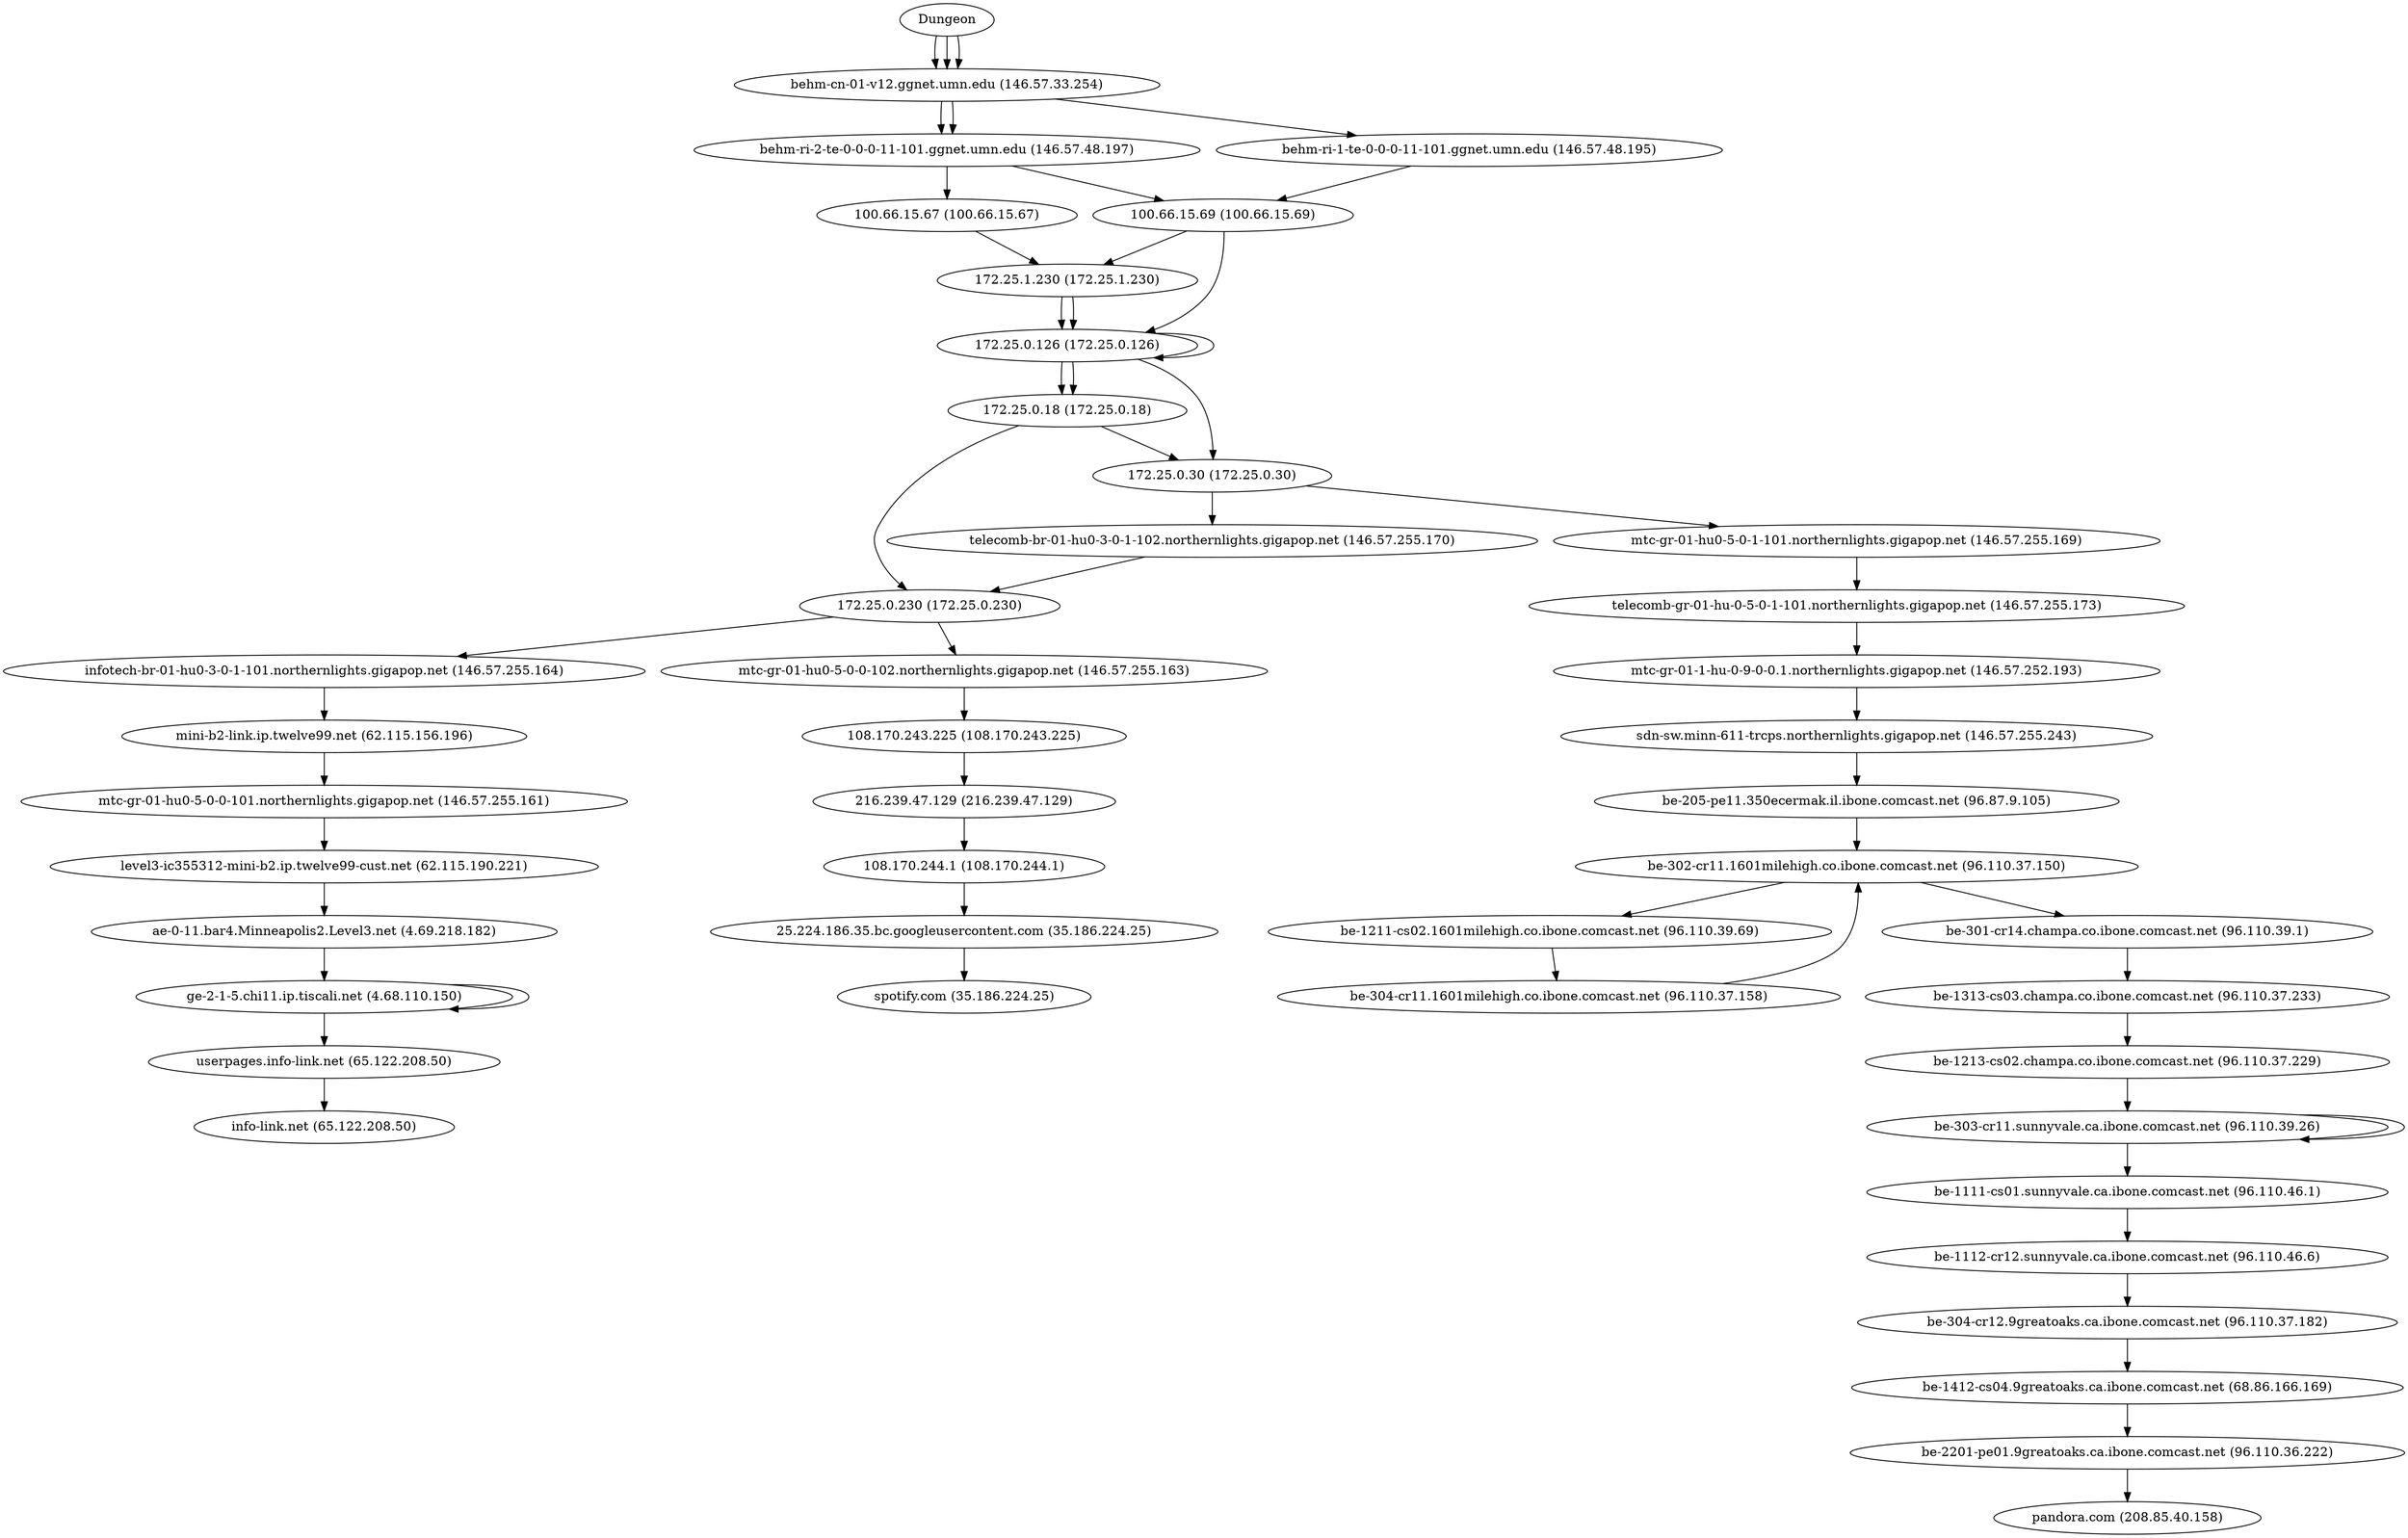digraph network {

// traceroute to info-link.net (65.122.208.50), 60 hops max, 60 byte packets
"Dungeon" -> "behm-cn-01-v12.ggnet.umn.edu (146.57.33.254)";
"behm-cn-01-v12.ggnet.umn.edu (146.57.33.254)" -> "behm-ri-2-te-0-0-0-11-101.ggnet.umn.edu (146.57.48.197)";
"behm-ri-2-te-0-0-0-11-101.ggnet.umn.edu (146.57.48.197)" -> "100.66.15.67 (100.66.15.67)";
"100.66.15.67 (100.66.15.67)" -> "172.25.1.230 (172.25.1.230)";
"172.25.1.230 (172.25.1.230)" -> "172.25.0.126 (172.25.0.126)";
"172.25.0.126 (172.25.0.126)" -> "172.25.0.18 (172.25.0.18)";
"172.25.0.18 (172.25.0.18)" -> "172.25.0.230 (172.25.0.230)";
"172.25.0.230 (172.25.0.230)" -> "infotech-br-01-hu0-3-0-1-101.northernlights.gigapop.net (146.57.255.164)";
"infotech-br-01-hu0-3-0-1-101.northernlights.gigapop.net (146.57.255.164)" -> "mini-b2-link.ip.twelve99.net (62.115.156.196)";
"mini-b2-link.ip.twelve99.net (62.115.156.196)" -> "mtc-gr-01-hu0-5-0-0-101.northernlights.gigapop.net (146.57.255.161)";
"mtc-gr-01-hu0-5-0-0-101.northernlights.gigapop.net (146.57.255.161)" -> "level3-ic355312-mini-b2.ip.twelve99-cust.net (62.115.190.221)";
"level3-ic355312-mini-b2.ip.twelve99-cust.net (62.115.190.221)" -> "ae-0-11.bar4.Minneapolis2.Level3.net (4.69.218.182)";
"ae-0-11.bar4.Minneapolis2.Level3.net (4.69.218.182)" -> "ge-2-1-5.chi11.ip.tiscali.net (4.68.110.150)";
"ge-2-1-5.chi11.ip.tiscali.net (4.68.110.150)" -> "ge-2-1-5.chi11.ip.tiscali.net (4.68.110.150)";
"ge-2-1-5.chi11.ip.tiscali.net (4.68.110.150)" -> "userpages.info-link.net (65.122.208.50)";
"userpages.info-link.net (65.122.208.50)" -> "info-link.net (65.122.208.50)";

// traceroute to pandora.com (208.85.40.158), 60 hops max, 60 byte packets
"Dungeon" -> "behm-cn-01-v12.ggnet.umn.edu (146.57.33.254)";
"behm-cn-01-v12.ggnet.umn.edu (146.57.33.254)" -> "behm-ri-1-te-0-0-0-11-101.ggnet.umn.edu (146.57.48.195)";
"behm-ri-1-te-0-0-0-11-101.ggnet.umn.edu (146.57.48.195)" -> "100.66.15.69 (100.66.15.69)";
"100.66.15.69 (100.66.15.69)" -> "172.25.0.126 (172.25.0.126)";
"172.25.0.126 (172.25.0.126)" -> "172.25.0.126 (172.25.0.126)";
"172.25.0.126 (172.25.0.126)" -> "172.25.0.18 (172.25.0.18)";
"172.25.0.18 (172.25.0.18)" -> "172.25.0.30 (172.25.0.30)";
"172.25.0.30 (172.25.0.30)" -> "mtc-gr-01-hu0-5-0-1-101.northernlights.gigapop.net (146.57.255.169)";
"mtc-gr-01-hu0-5-0-1-101.northernlights.gigapop.net (146.57.255.169)" -> "telecomb-gr-01-hu-0-5-0-1-101.northernlights.gigapop.net (146.57.255.173)";
"telecomb-gr-01-hu-0-5-0-1-101.northernlights.gigapop.net (146.57.255.173)" -> "mtc-gr-01-1-hu-0-9-0-0.1.northernlights.gigapop.net (146.57.252.193)";
"mtc-gr-01-1-hu-0-9-0-0.1.northernlights.gigapop.net (146.57.252.193)" -> "sdn-sw.minn-611-trcps.northernlights.gigapop.net (146.57.255.243)";
"sdn-sw.minn-611-trcps.northernlights.gigapop.net (146.57.255.243)" -> "be-205-pe11.350ecermak.il.ibone.comcast.net (96.87.9.105)";
"be-205-pe11.350ecermak.il.ibone.comcast.net (96.87.9.105)" -> "be-302-cr11.1601milehigh.co.ibone.comcast.net (96.110.37.150)";
"be-302-cr11.1601milehigh.co.ibone.comcast.net (96.110.37.150)" -> "be-1211-cs02.1601milehigh.co.ibone.comcast.net (96.110.39.69)";
"be-1211-cs02.1601milehigh.co.ibone.comcast.net (96.110.39.69)" -> "be-304-cr11.1601milehigh.co.ibone.comcast.net (96.110.37.158)";
"be-304-cr11.1601milehigh.co.ibone.comcast.net (96.110.37.158)" -> "be-302-cr11.1601milehigh.co.ibone.comcast.net (96.110.37.150)";
"be-302-cr11.1601milehigh.co.ibone.comcast.net (96.110.37.150)" -> "be-301-cr14.champa.co.ibone.comcast.net (96.110.39.1)";
"be-301-cr14.champa.co.ibone.comcast.net (96.110.39.1)" -> "be-1313-cs03.champa.co.ibone.comcast.net (96.110.37.233)";
"be-1313-cs03.champa.co.ibone.comcast.net (96.110.37.233)" -> "be-1213-cs02.champa.co.ibone.comcast.net (96.110.37.229)";
"be-1213-cs02.champa.co.ibone.comcast.net (96.110.37.229)" -> "be-303-cr11.sunnyvale.ca.ibone.comcast.net (96.110.39.26)";
"be-303-cr11.sunnyvale.ca.ibone.comcast.net (96.110.39.26)" -> "be-303-cr11.sunnyvale.ca.ibone.comcast.net (96.110.39.26)";
"be-303-cr11.sunnyvale.ca.ibone.comcast.net (96.110.39.26)" -> "be-1111-cs01.sunnyvale.ca.ibone.comcast.net (96.110.46.1)";
"be-1111-cs01.sunnyvale.ca.ibone.comcast.net (96.110.46.1)" -> "be-1112-cr12.sunnyvale.ca.ibone.comcast.net (96.110.46.6)";
"be-1112-cr12.sunnyvale.ca.ibone.comcast.net (96.110.46.6)" -> "be-304-cr12.9greatoaks.ca.ibone.comcast.net (96.110.37.182)";
"be-304-cr12.9greatoaks.ca.ibone.comcast.net (96.110.37.182)" -> "be-1412-cs04.9greatoaks.ca.ibone.comcast.net (68.86.166.169)";
"be-1412-cs04.9greatoaks.ca.ibone.comcast.net (68.86.166.169)" -> "be-2201-pe01.9greatoaks.ca.ibone.comcast.net (96.110.36.222)";
"be-2201-pe01.9greatoaks.ca.ibone.comcast.net (96.110.36.222)" -> "pandora.com (208.85.40.158)";

// traceroute to spotify.com (35.186.224.25), 60 hops max, 60 byte packets
"Dungeon" -> "behm-cn-01-v12.ggnet.umn.edu (146.57.33.254)";
"behm-cn-01-v12.ggnet.umn.edu (146.57.33.254)" -> "behm-ri-2-te-0-0-0-11-101.ggnet.umn.edu (146.57.48.197)";
"behm-ri-2-te-0-0-0-11-101.ggnet.umn.edu (146.57.48.197)" -> "100.66.15.69 (100.66.15.69)";
"100.66.15.69 (100.66.15.69)" -> "172.25.1.230 (172.25.1.230)";
"172.25.1.230 (172.25.1.230)" -> "172.25.0.126 (172.25.0.126)";
"172.25.0.126 (172.25.0.126)" -> "172.25.0.30 (172.25.0.30)";
"172.25.0.30 (172.25.0.30)" -> "telecomb-br-01-hu0-3-0-1-102.northernlights.gigapop.net (146.57.255.170)";
"telecomb-br-01-hu0-3-0-1-102.northernlights.gigapop.net (146.57.255.170)" -> "172.25.0.230 (172.25.0.230)";
"172.25.0.230 (172.25.0.230)" -> "mtc-gr-01-hu0-5-0-0-102.northernlights.gigapop.net (146.57.255.163)";
"mtc-gr-01-hu0-5-0-0-102.northernlights.gigapop.net (146.57.255.163)" -> "108.170.243.225 (108.170.243.225)";
"108.170.243.225 (108.170.243.225)" -> "216.239.47.129 (216.239.47.129)";
"216.239.47.129 (216.239.47.129)" -> "108.170.244.1 (108.170.244.1)";
"108.170.244.1 (108.170.244.1)" -> "25.224.186.35.bc.googleusercontent.com (35.186.224.25)";
"25.224.186.35.bc.googleusercontent.com (35.186.224.25)" -> "spotify.com (35.186.224.25)";
}
